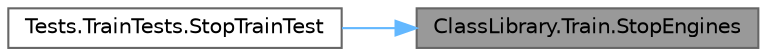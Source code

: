 digraph "ClassLibrary.Train.StopEngines"
{
 // INTERACTIVE_SVG=YES
 // LATEX_PDF_SIZE
  bgcolor="transparent";
  edge [fontname=Helvetica,fontsize=10,labelfontname=Helvetica,labelfontsize=10];
  node [fontname=Helvetica,fontsize=10,shape=box,height=0.2,width=0.4];
  rankdir="RL";
  Node1 [id="Node000001",label="ClassLibrary.Train.StopEngines",height=0.2,width=0.4,color="gray40", fillcolor="grey60", style="filled", fontcolor="black",tooltip="Detiene las máquinas del tren."];
  Node1 -> Node2 [id="edge1_Node000001_Node000002",dir="back",color="steelblue1",style="solid",tooltip=" "];
  Node2 [id="Node000002",label="Tests.TrainTests.StopTrainTest",height=0.2,width=0.4,color="grey40", fillcolor="white", style="filled",URL="$classTests_1_1TrainTests.html#a5da3dc68423a30afe2460f9831054e90",tooltip="Prueba que el tren se detenga."];
}
